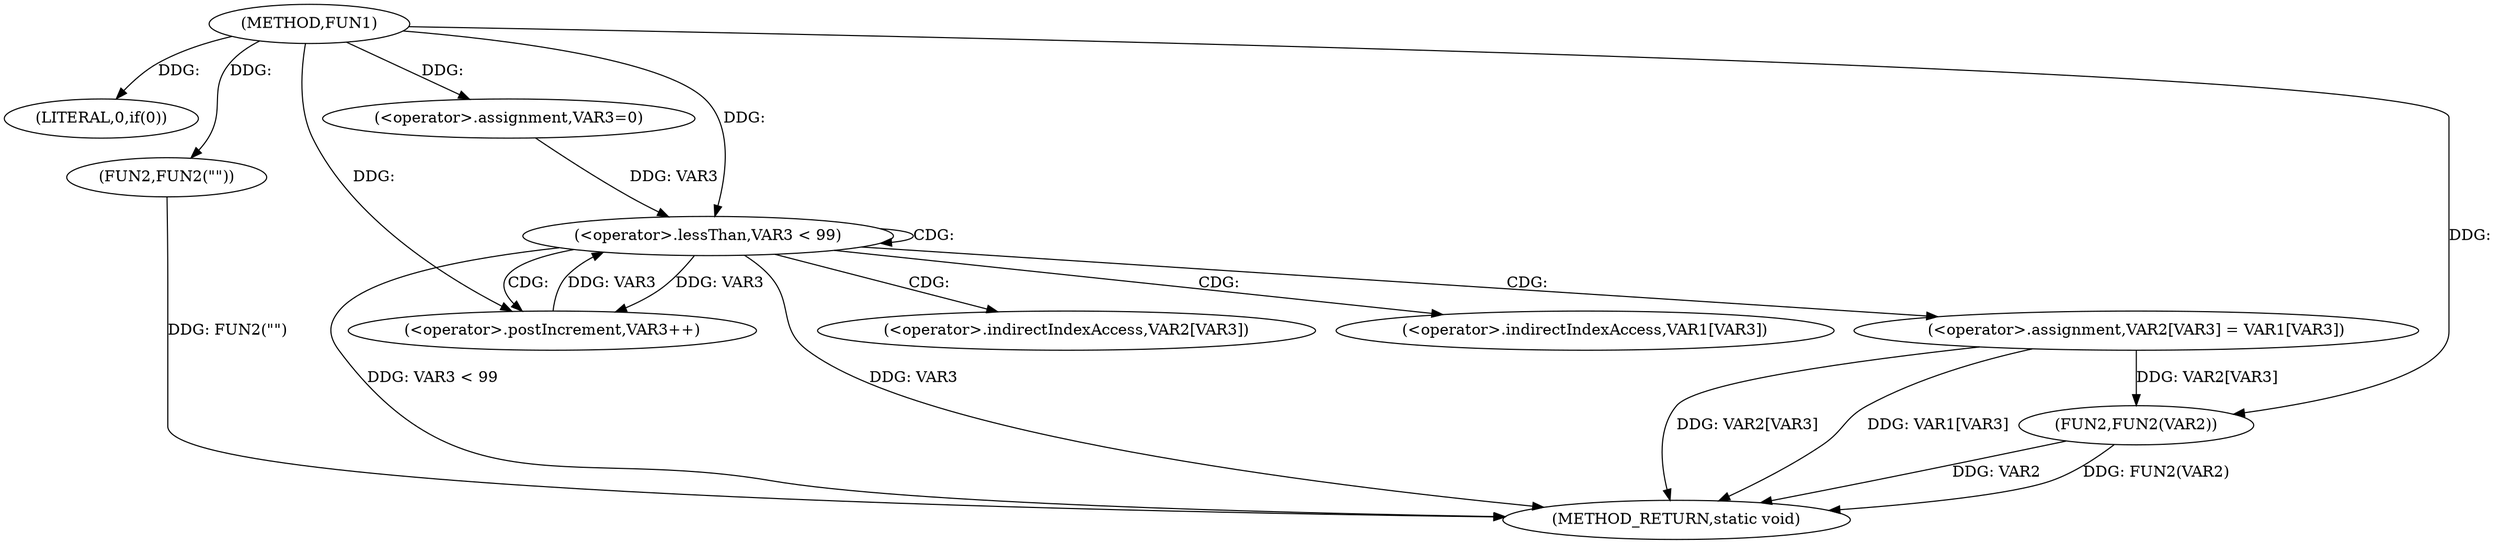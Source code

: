 digraph FUN1 {  
"1000100" [label = "(METHOD,FUN1)" ]
"1000132" [label = "(METHOD_RETURN,static void)" ]
"1000103" [label = "(LITERAL,0,if(0))" ]
"1000105" [label = "(FUN2,FUN2(\"\"))" ]
"1000114" [label = "(<operator>.assignment,VAR3=0)" ]
"1000117" [label = "(<operator>.lessThan,VAR3 < 99)" ]
"1000120" [label = "(<operator>.postIncrement,VAR3++)" ]
"1000123" [label = "(<operator>.assignment,VAR2[VAR3] = VAR1[VAR3])" ]
"1000130" [label = "(FUN2,FUN2(VAR2))" ]
"1000124" [label = "(<operator>.indirectIndexAccess,VAR2[VAR3])" ]
"1000127" [label = "(<operator>.indirectIndexAccess,VAR1[VAR3])" ]
  "1000117" -> "1000132"  [ label = "DDG: VAR3 < 99"] 
  "1000130" -> "1000132"  [ label = "DDG: FUN2(VAR2)"] 
  "1000105" -> "1000132"  [ label = "DDG: FUN2(\"\")"] 
  "1000123" -> "1000132"  [ label = "DDG: VAR1[VAR3]"] 
  "1000117" -> "1000132"  [ label = "DDG: VAR3"] 
  "1000130" -> "1000132"  [ label = "DDG: VAR2"] 
  "1000123" -> "1000132"  [ label = "DDG: VAR2[VAR3]"] 
  "1000100" -> "1000103"  [ label = "DDG: "] 
  "1000100" -> "1000105"  [ label = "DDG: "] 
  "1000100" -> "1000114"  [ label = "DDG: "] 
  "1000114" -> "1000117"  [ label = "DDG: VAR3"] 
  "1000120" -> "1000117"  [ label = "DDG: VAR3"] 
  "1000100" -> "1000117"  [ label = "DDG: "] 
  "1000117" -> "1000120"  [ label = "DDG: VAR3"] 
  "1000100" -> "1000120"  [ label = "DDG: "] 
  "1000123" -> "1000130"  [ label = "DDG: VAR2[VAR3]"] 
  "1000100" -> "1000130"  [ label = "DDG: "] 
  "1000117" -> "1000123"  [ label = "CDG: "] 
  "1000117" -> "1000124"  [ label = "CDG: "] 
  "1000117" -> "1000120"  [ label = "CDG: "] 
  "1000117" -> "1000117"  [ label = "CDG: "] 
  "1000117" -> "1000127"  [ label = "CDG: "] 
}

